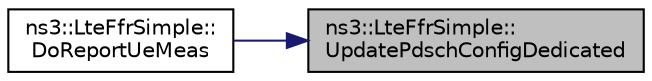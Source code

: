 digraph "ns3::LteFfrSimple::UpdatePdschConfigDedicated"
{
 // LATEX_PDF_SIZE
  edge [fontname="Helvetica",fontsize="10",labelfontname="Helvetica",labelfontsize="10"];
  node [fontname="Helvetica",fontsize="10",shape=record];
  rankdir="RL";
  Node1 [label="ns3::LteFfrSimple::\lUpdatePdschConfigDedicated",height=0.2,width=0.4,color="black", fillcolor="grey75", style="filled", fontcolor="black",tooltip="Update PDSCH config dedicated function."];
  Node1 -> Node2 [dir="back",color="midnightblue",fontsize="10",style="solid",fontname="Helvetica"];
  Node2 [label="ns3::LteFfrSimple::\lDoReportUeMeas",height=0.2,width=0.4,color="black", fillcolor="white", style="filled",URL="$classns3_1_1_lte_ffr_simple.html#a91ba3cb67b4c02bfba9fc284e2cc0bd4",tooltip="Implementation of LteFfrRrcSapProvider::ReportUeMeas."];
}
